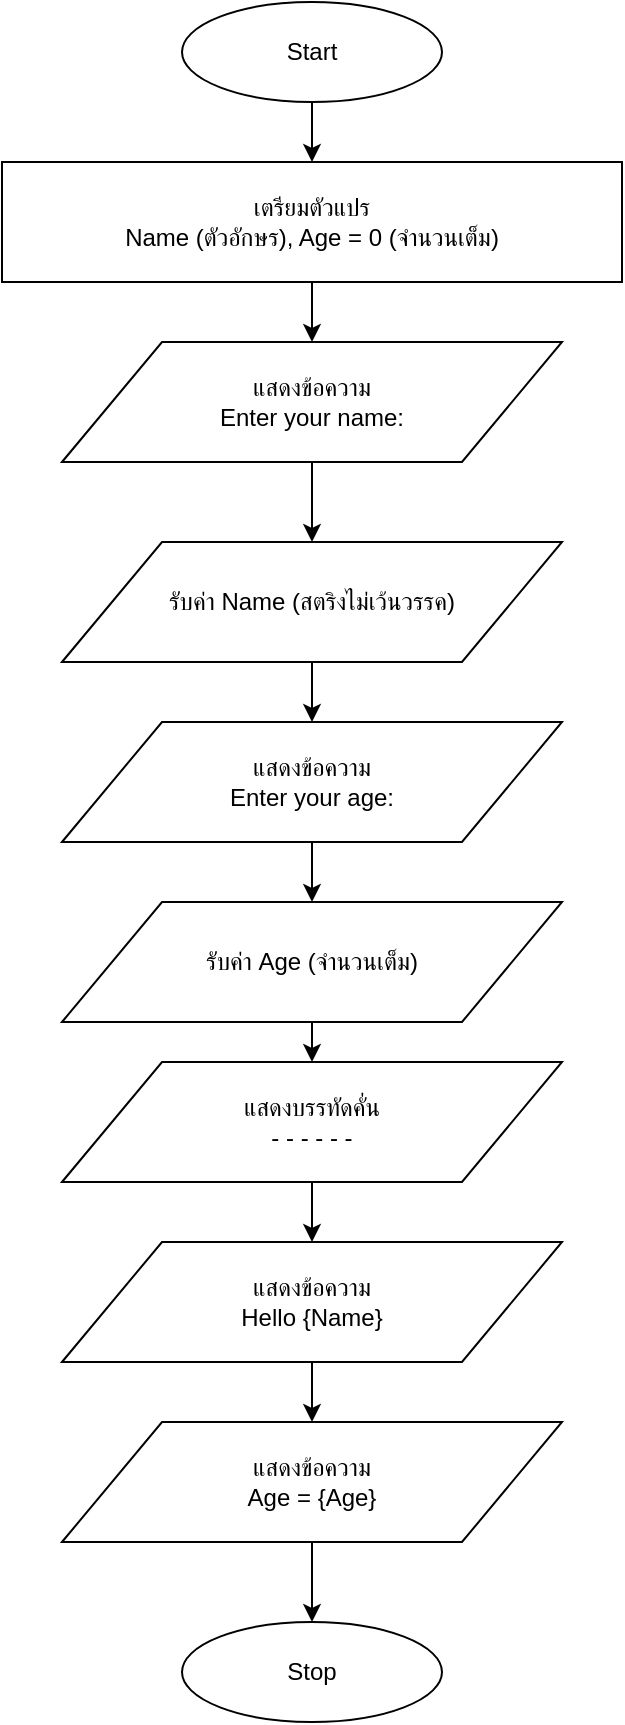 <mxfile version="28.2.5">
  <diagram name="หน้า-1" id="QQDbDeyJ3xn2WYjESz6V">
    <mxGraphModel dx="1426" dy="743" grid="1" gridSize="10" guides="1" tooltips="1" connect="1" arrows="1" fold="1" page="1" pageScale="1" pageWidth="1654" pageHeight="2336" math="0" shadow="0">
      <root>
        <mxCell id="0" />
        <mxCell id="1" parent="0" />
        <mxCell id="2" value="Start" style="ellipse;whiteSpace=wrap;html=1;" vertex="1" parent="1">
          <mxGeometry x="360" y="10" width="130" height="50" as="geometry" />
        </mxCell>
        <mxCell id="3" value="เตรียมตัวแปร&#xa;Name (ตัวอักษร), Age = 0 (จำนวนเต็ม)" style="whiteSpace=wrap;html=1;" vertex="1" parent="1">
          <mxGeometry x="270" y="90" width="310" height="60" as="geometry" />
        </mxCell>
        <mxCell id="4" value="แสดงข้อความ&#xa;Enter your name:" style="shape=parallelogram;perimeter=parallelogramPerimeter;whiteSpace=wrap;html=1;" vertex="1" parent="1">
          <mxGeometry x="300" y="180" width="250" height="60" as="geometry" />
        </mxCell>
        <mxCell id="5" value="รับค่า Name (สตริงไม่เว้นวรรค)" style="shape=parallelogram;perimeter=parallelogramPerimeter;whiteSpace=wrap;html=1;" vertex="1" parent="1">
          <mxGeometry x="300" y="280" width="250" height="60" as="geometry" />
        </mxCell>
        <mxCell id="6" value="แสดงข้อความ&#xa;Enter your age:" style="shape=parallelogram;perimeter=parallelogramPerimeter;whiteSpace=wrap;html=1;" vertex="1" parent="1">
          <mxGeometry x="300" y="370" width="250" height="60" as="geometry" />
        </mxCell>
        <mxCell id="7" value="รับค่า Age (จำนวนเต็ม)" style="shape=parallelogram;perimeter=parallelogramPerimeter;whiteSpace=wrap;html=1;" vertex="1" parent="1">
          <mxGeometry x="300" y="460" width="250" height="60" as="geometry" />
        </mxCell>
        <mxCell id="8" value="แสดงบรรทัดคั่น&#xa;- - - - - -" style="shape=parallelogram;perimeter=parallelogramPerimeter;whiteSpace=wrap;html=1;" vertex="1" parent="1">
          <mxGeometry x="300" y="540" width="250" height="60" as="geometry" />
        </mxCell>
        <mxCell id="9" value="แสดงข้อความ&#xa;Hello {Name}" style="shape=parallelogram;perimeter=parallelogramPerimeter;whiteSpace=wrap;html=1;" vertex="1" parent="1">
          <mxGeometry x="300" y="630" width="250" height="60" as="geometry" />
        </mxCell>
        <mxCell id="10" value="แสดงข้อความ&#xa;Age = {Age}" style="shape=parallelogram;perimeter=parallelogramPerimeter;whiteSpace=wrap;html=1;" vertex="1" parent="1">
          <mxGeometry x="300" y="720" width="250" height="60" as="geometry" />
        </mxCell>
        <mxCell id="11" value="Stop" style="ellipse;whiteSpace=wrap;html=1;" vertex="1" parent="1">
          <mxGeometry x="360" y="820" width="130" height="50" as="geometry" />
        </mxCell>
        <mxCell id="12" style="endArrow=classic;orthogonal=1;rounded=0;" edge="1" parent="1" source="2" target="3">
          <mxGeometry relative="1" as="geometry" />
        </mxCell>
        <mxCell id="13" style="endArrow=classic;orthogonal=1;rounded=0;" edge="1" parent="1" source="3" target="4">
          <mxGeometry relative="1" as="geometry" />
        </mxCell>
        <mxCell id="14" style="endArrow=classic;orthogonal=1;rounded=0;" edge="1" parent="1" source="4" target="5">
          <mxGeometry relative="1" as="geometry" />
        </mxCell>
        <mxCell id="15" style="endArrow=classic;orthogonal=1;rounded=0;" edge="1" parent="1" source="5" target="6">
          <mxGeometry relative="1" as="geometry" />
        </mxCell>
        <mxCell id="16" style="endArrow=classic;orthogonal=1;rounded=0;" edge="1" parent="1" source="6" target="7">
          <mxGeometry relative="1" as="geometry" />
        </mxCell>
        <mxCell id="17" style="endArrow=classic;orthogonal=1;rounded=0;" edge="1" parent="1" source="7" target="8">
          <mxGeometry relative="1" as="geometry" />
        </mxCell>
        <mxCell id="18" style="endArrow=classic;orthogonal=1;rounded=0;" edge="1" parent="1" source="8" target="9">
          <mxGeometry relative="1" as="geometry" />
        </mxCell>
        <mxCell id="19" style="endArrow=classic;orthogonal=1;rounded=0;" edge="1" parent="1" source="9" target="10">
          <mxGeometry relative="1" as="geometry" />
        </mxCell>
        <mxCell id="20" style="endArrow=classic;orthogonal=1;rounded=0;" edge="1" parent="1" source="10" target="11">
          <mxGeometry relative="1" as="geometry" />
        </mxCell>
      </root>
    </mxGraphModel>
  </diagram>
</mxfile>

